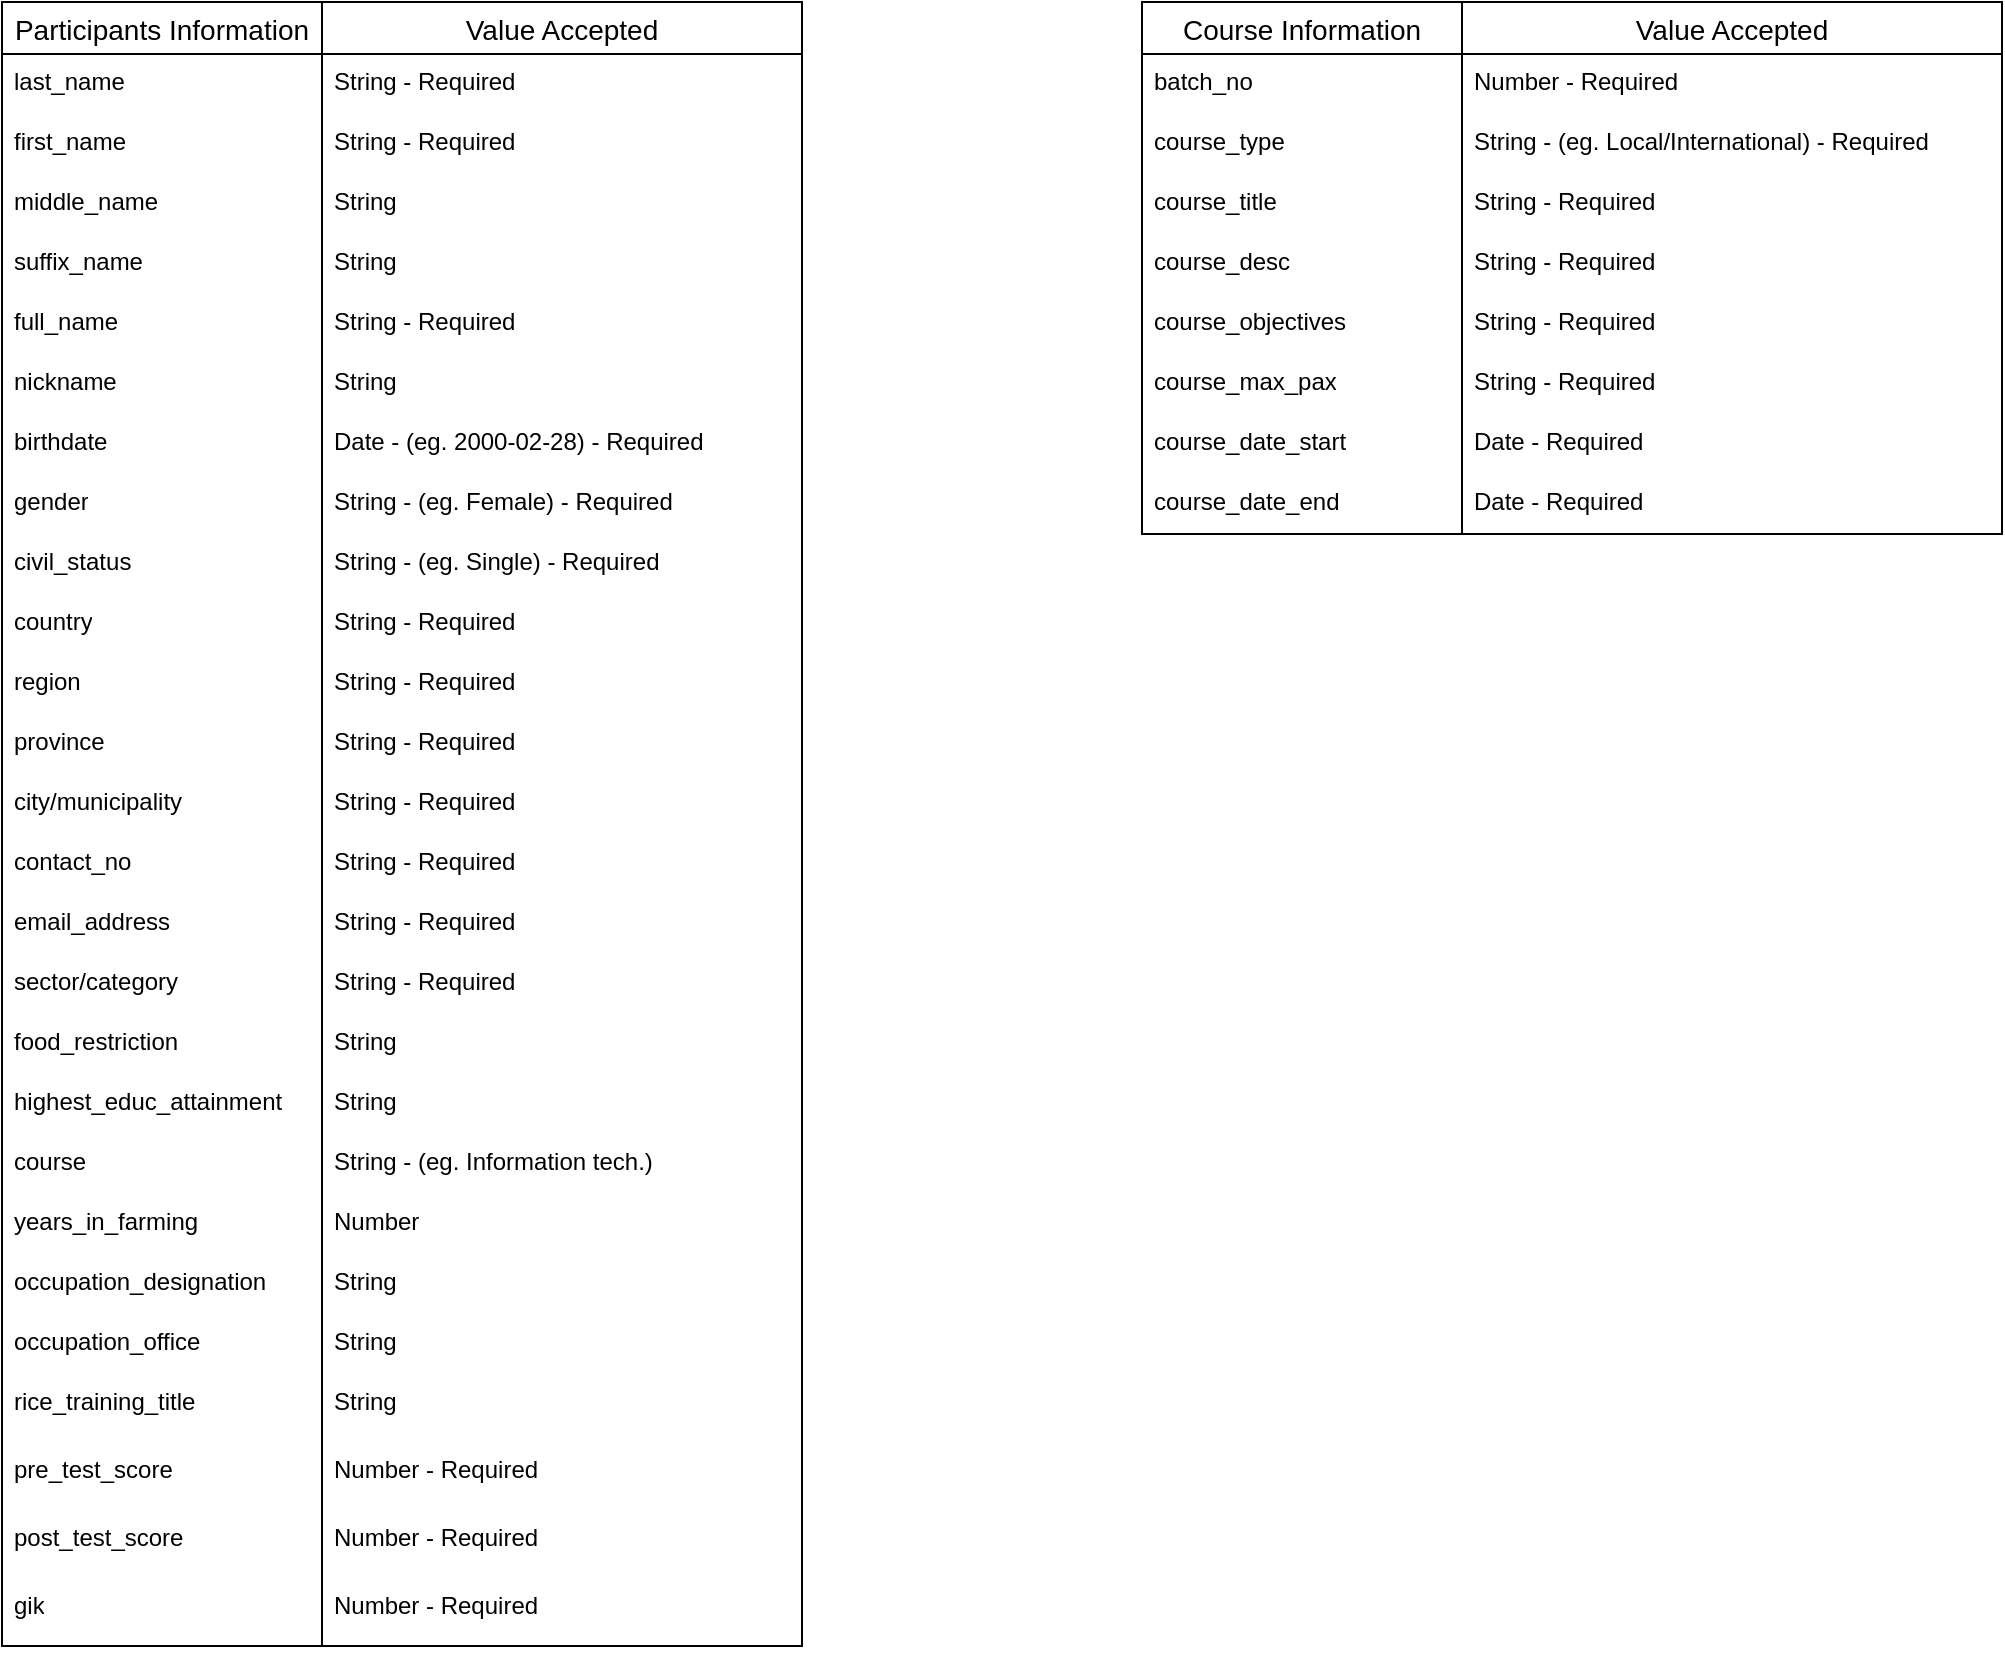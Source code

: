 <mxfile version="23.1.6" type="github">
  <diagram name="Page-1" id="wkThyrvtTFrxNtbkd9zi">
    <mxGraphModel dx="1969" dy="878" grid="1" gridSize="10" guides="1" tooltips="1" connect="1" arrows="1" fold="1" page="1" pageScale="1" pageWidth="1000" pageHeight="3000" math="0" shadow="0">
      <root>
        <mxCell id="0" />
        <mxCell id="1" parent="0" />
        <mxCell id="1Wus_C5IZrgHntz1qOqL-14" value="Participants Information" style="swimlane;fontStyle=0;childLayout=stackLayout;horizontal=1;startSize=26;horizontalStack=0;resizeParent=1;resizeParentMax=0;resizeLast=0;collapsible=1;marginBottom=0;align=center;fontSize=14;" parent="1" vertex="1">
          <mxGeometry x="80" y="80" width="160" height="822" as="geometry" />
        </mxCell>
        <mxCell id="1Wus_C5IZrgHntz1qOqL-15" value="last_name" style="text;strokeColor=none;fillColor=none;spacingLeft=4;spacingRight=4;overflow=hidden;rotatable=0;points=[[0,0.5],[1,0.5]];portConstraint=eastwest;fontSize=12;whiteSpace=wrap;html=1;" parent="1Wus_C5IZrgHntz1qOqL-14" vertex="1">
          <mxGeometry y="26" width="160" height="30" as="geometry" />
        </mxCell>
        <mxCell id="1Wus_C5IZrgHntz1qOqL-16" value="first_name" style="text;strokeColor=none;fillColor=none;spacingLeft=4;spacingRight=4;overflow=hidden;rotatable=0;points=[[0,0.5],[1,0.5]];portConstraint=eastwest;fontSize=12;whiteSpace=wrap;html=1;" parent="1Wus_C5IZrgHntz1qOqL-14" vertex="1">
          <mxGeometry y="56" width="160" height="30" as="geometry" />
        </mxCell>
        <mxCell id="1Wus_C5IZrgHntz1qOqL-17" value="middle_name" style="text;strokeColor=none;fillColor=none;spacingLeft=4;spacingRight=4;overflow=hidden;rotatable=0;points=[[0,0.5],[1,0.5]];portConstraint=eastwest;fontSize=12;whiteSpace=wrap;html=1;" parent="1Wus_C5IZrgHntz1qOqL-14" vertex="1">
          <mxGeometry y="86" width="160" height="30" as="geometry" />
        </mxCell>
        <mxCell id="1Wus_C5IZrgHntz1qOqL-25" value="suffix_name" style="text;strokeColor=none;fillColor=none;spacingLeft=4;spacingRight=4;overflow=hidden;rotatable=0;points=[[0,0.5],[1,0.5]];portConstraint=eastwest;fontSize=12;whiteSpace=wrap;html=1;" parent="1Wus_C5IZrgHntz1qOqL-14" vertex="1">
          <mxGeometry y="116" width="160" height="30" as="geometry" />
        </mxCell>
        <mxCell id="1Wus_C5IZrgHntz1qOqL-24" value="full_name" style="text;strokeColor=none;fillColor=none;spacingLeft=4;spacingRight=4;overflow=hidden;rotatable=0;points=[[0,0.5],[1,0.5]];portConstraint=eastwest;fontSize=12;whiteSpace=wrap;html=1;" parent="1Wus_C5IZrgHntz1qOqL-14" vertex="1">
          <mxGeometry y="146" width="160" height="30" as="geometry" />
        </mxCell>
        <mxCell id="1Wus_C5IZrgHntz1qOqL-23" value="nickname" style="text;strokeColor=none;fillColor=none;spacingLeft=4;spacingRight=4;overflow=hidden;rotatable=0;points=[[0,0.5],[1,0.5]];portConstraint=eastwest;fontSize=12;whiteSpace=wrap;html=1;" parent="1Wus_C5IZrgHntz1qOqL-14" vertex="1">
          <mxGeometry y="176" width="160" height="30" as="geometry" />
        </mxCell>
        <mxCell id="1Wus_C5IZrgHntz1qOqL-22" value="birthdate" style="text;strokeColor=none;fillColor=none;spacingLeft=4;spacingRight=4;overflow=hidden;rotatable=0;points=[[0,0.5],[1,0.5]];portConstraint=eastwest;fontSize=12;whiteSpace=wrap;html=1;" parent="1Wus_C5IZrgHntz1qOqL-14" vertex="1">
          <mxGeometry y="206" width="160" height="30" as="geometry" />
        </mxCell>
        <mxCell id="1Wus_C5IZrgHntz1qOqL-21" value="gender" style="text;strokeColor=none;fillColor=none;spacingLeft=4;spacingRight=4;overflow=hidden;rotatable=0;points=[[0,0.5],[1,0.5]];portConstraint=eastwest;fontSize=12;whiteSpace=wrap;html=1;" parent="1Wus_C5IZrgHntz1qOqL-14" vertex="1">
          <mxGeometry y="236" width="160" height="30" as="geometry" />
        </mxCell>
        <mxCell id="1Wus_C5IZrgHntz1qOqL-20" value="civil_status&amp;nbsp;" style="text;strokeColor=none;fillColor=none;spacingLeft=4;spacingRight=4;overflow=hidden;rotatable=0;points=[[0,0.5],[1,0.5]];portConstraint=eastwest;fontSize=12;whiteSpace=wrap;html=1;" parent="1Wus_C5IZrgHntz1qOqL-14" vertex="1">
          <mxGeometry y="266" width="160" height="30" as="geometry" />
        </mxCell>
        <mxCell id="1Wus_C5IZrgHntz1qOqL-19" value="country" style="text;strokeColor=none;fillColor=none;spacingLeft=4;spacingRight=4;overflow=hidden;rotatable=0;points=[[0,0.5],[1,0.5]];portConstraint=eastwest;fontSize=12;whiteSpace=wrap;html=1;" parent="1Wus_C5IZrgHntz1qOqL-14" vertex="1">
          <mxGeometry y="296" width="160" height="30" as="geometry" />
        </mxCell>
        <mxCell id="1Wus_C5IZrgHntz1qOqL-18" value="region" style="text;strokeColor=none;fillColor=none;spacingLeft=4;spacingRight=4;overflow=hidden;rotatable=0;points=[[0,0.5],[1,0.5]];portConstraint=eastwest;fontSize=12;whiteSpace=wrap;html=1;" parent="1Wus_C5IZrgHntz1qOqL-14" vertex="1">
          <mxGeometry y="326" width="160" height="30" as="geometry" />
        </mxCell>
        <mxCell id="1Wus_C5IZrgHntz1qOqL-33" value="province" style="text;strokeColor=none;fillColor=none;spacingLeft=4;spacingRight=4;overflow=hidden;rotatable=0;points=[[0,0.5],[1,0.5]];portConstraint=eastwest;fontSize=12;whiteSpace=wrap;html=1;" parent="1Wus_C5IZrgHntz1qOqL-14" vertex="1">
          <mxGeometry y="356" width="160" height="30" as="geometry" />
        </mxCell>
        <mxCell id="1Wus_C5IZrgHntz1qOqL-32" value="city/municipality" style="text;strokeColor=none;fillColor=none;spacingLeft=4;spacingRight=4;overflow=hidden;rotatable=0;points=[[0,0.5],[1,0.5]];portConstraint=eastwest;fontSize=12;whiteSpace=wrap;html=1;" parent="1Wus_C5IZrgHntz1qOqL-14" vertex="1">
          <mxGeometry y="386" width="160" height="30" as="geometry" />
        </mxCell>
        <mxCell id="1Wus_C5IZrgHntz1qOqL-31" value="contact_no" style="text;strokeColor=none;fillColor=none;spacingLeft=4;spacingRight=4;overflow=hidden;rotatable=0;points=[[0,0.5],[1,0.5]];portConstraint=eastwest;fontSize=12;whiteSpace=wrap;html=1;" parent="1Wus_C5IZrgHntz1qOqL-14" vertex="1">
          <mxGeometry y="416" width="160" height="30" as="geometry" />
        </mxCell>
        <mxCell id="1Wus_C5IZrgHntz1qOqL-34" value="email_address" style="text;strokeColor=none;fillColor=none;spacingLeft=4;spacingRight=4;overflow=hidden;rotatable=0;points=[[0,0.5],[1,0.5]];portConstraint=eastwest;fontSize=12;whiteSpace=wrap;html=1;" parent="1Wus_C5IZrgHntz1qOqL-14" vertex="1">
          <mxGeometry y="446" width="160" height="30" as="geometry" />
        </mxCell>
        <mxCell id="1Wus_C5IZrgHntz1qOqL-30" value="sector/category" style="text;strokeColor=none;fillColor=none;spacingLeft=4;spacingRight=4;overflow=hidden;rotatable=0;points=[[0,0.5],[1,0.5]];portConstraint=eastwest;fontSize=12;whiteSpace=wrap;html=1;" parent="1Wus_C5IZrgHntz1qOqL-14" vertex="1">
          <mxGeometry y="476" width="160" height="30" as="geometry" />
        </mxCell>
        <mxCell id="1Wus_C5IZrgHntz1qOqL-29" value="food_restriction" style="text;strokeColor=none;fillColor=none;spacingLeft=4;spacingRight=4;overflow=hidden;rotatable=0;points=[[0,0.5],[1,0.5]];portConstraint=eastwest;fontSize=12;whiteSpace=wrap;html=1;" parent="1Wus_C5IZrgHntz1qOqL-14" vertex="1">
          <mxGeometry y="506" width="160" height="30" as="geometry" />
        </mxCell>
        <mxCell id="1Wus_C5IZrgHntz1qOqL-28" value="highest_educ_attainment" style="text;strokeColor=none;fillColor=none;spacingLeft=4;spacingRight=4;overflow=hidden;rotatable=0;points=[[0,0.5],[1,0.5]];portConstraint=eastwest;fontSize=12;whiteSpace=wrap;html=1;" parent="1Wus_C5IZrgHntz1qOqL-14" vertex="1">
          <mxGeometry y="536" width="160" height="30" as="geometry" />
        </mxCell>
        <mxCell id="1Wus_C5IZrgHntz1qOqL-69" value="course&lt;span style=&quot;border-color: var(--border-color);&quot;&gt;&lt;/span&gt;" style="text;strokeColor=none;fillColor=none;spacingLeft=4;spacingRight=4;overflow=hidden;rotatable=0;points=[[0,0.5],[1,0.5]];portConstraint=eastwest;fontSize=12;whiteSpace=wrap;html=1;" parent="1Wus_C5IZrgHntz1qOqL-14" vertex="1">
          <mxGeometry y="566" width="160" height="30" as="geometry" />
        </mxCell>
        <mxCell id="1Wus_C5IZrgHntz1qOqL-27" value="years_in_farming" style="text;strokeColor=none;fillColor=none;spacingLeft=4;spacingRight=4;overflow=hidden;rotatable=0;points=[[0,0.5],[1,0.5]];portConstraint=eastwest;fontSize=12;whiteSpace=wrap;html=1;" parent="1Wus_C5IZrgHntz1qOqL-14" vertex="1">
          <mxGeometry y="596" width="160" height="30" as="geometry" />
        </mxCell>
        <mxCell id="1Wus_C5IZrgHntz1qOqL-39" value="occupation_designation" style="text;strokeColor=none;fillColor=none;spacingLeft=4;spacingRight=4;overflow=hidden;rotatable=0;points=[[0,0.5],[1,0.5]];portConstraint=eastwest;fontSize=12;whiteSpace=wrap;html=1;" parent="1Wus_C5IZrgHntz1qOqL-14" vertex="1">
          <mxGeometry y="626" width="160" height="30" as="geometry" />
        </mxCell>
        <mxCell id="1Wus_C5IZrgHntz1qOqL-38" value="occupation_office" style="text;strokeColor=none;fillColor=none;spacingLeft=4;spacingRight=4;overflow=hidden;rotatable=0;points=[[0,0.5],[1,0.5]];portConstraint=eastwest;fontSize=12;whiteSpace=wrap;html=1;" parent="1Wus_C5IZrgHntz1qOqL-14" vertex="1">
          <mxGeometry y="656" width="160" height="30" as="geometry" />
        </mxCell>
        <mxCell id="f5r-D00fu57WVipWGgKZ-21" value="rice_training_title" style="text;strokeColor=none;fillColor=none;spacingLeft=4;spacingRight=4;overflow=hidden;rotatable=0;points=[[0,0.5],[1,0.5]];portConstraint=eastwest;fontSize=12;whiteSpace=wrap;html=1;" vertex="1" parent="1Wus_C5IZrgHntz1qOqL-14">
          <mxGeometry y="686" width="160" height="34" as="geometry" />
        </mxCell>
        <mxCell id="f5r-D00fu57WVipWGgKZ-25" value="pre_test_score" style="text;strokeColor=none;fillColor=none;spacingLeft=4;spacingRight=4;overflow=hidden;rotatable=0;points=[[0,0.5],[1,0.5]];portConstraint=eastwest;fontSize=12;whiteSpace=wrap;html=1;" vertex="1" parent="1Wus_C5IZrgHntz1qOqL-14">
          <mxGeometry y="720" width="160" height="34" as="geometry" />
        </mxCell>
        <mxCell id="f5r-D00fu57WVipWGgKZ-24" value="post_test_score" style="text;strokeColor=none;fillColor=none;spacingLeft=4;spacingRight=4;overflow=hidden;rotatable=0;points=[[0,0.5],[1,0.5]];portConstraint=eastwest;fontSize=12;whiteSpace=wrap;html=1;" vertex="1" parent="1Wus_C5IZrgHntz1qOqL-14">
          <mxGeometry y="754" width="160" height="34" as="geometry" />
        </mxCell>
        <mxCell id="1Wus_C5IZrgHntz1qOqL-37" value="gik" style="text;strokeColor=none;fillColor=none;spacingLeft=4;spacingRight=4;overflow=hidden;rotatable=0;points=[[0,0.5],[1,0.5]];portConstraint=eastwest;fontSize=12;whiteSpace=wrap;html=1;" parent="1Wus_C5IZrgHntz1qOqL-14" vertex="1">
          <mxGeometry y="788" width="160" height="34" as="geometry" />
        </mxCell>
        <mxCell id="1Wus_C5IZrgHntz1qOqL-40" value="Value Accepted" style="swimlane;fontStyle=0;childLayout=stackLayout;horizontal=1;startSize=26;horizontalStack=0;resizeParent=1;resizeParentMax=0;resizeLast=0;collapsible=1;marginBottom=0;align=center;fontSize=14;" parent="1" vertex="1">
          <mxGeometry x="240" y="80" width="240" height="822" as="geometry" />
        </mxCell>
        <mxCell id="1Wus_C5IZrgHntz1qOqL-41" value="String - Required" style="text;strokeColor=none;fillColor=none;spacingLeft=4;spacingRight=4;overflow=hidden;rotatable=0;points=[[0,0.5],[1,0.5]];portConstraint=eastwest;fontSize=12;whiteSpace=wrap;html=1;" parent="1Wus_C5IZrgHntz1qOqL-40" vertex="1">
          <mxGeometry y="26" width="240" height="30" as="geometry" />
        </mxCell>
        <mxCell id="1Wus_C5IZrgHntz1qOqL-42" value="String - Required" style="text;strokeColor=none;fillColor=none;spacingLeft=4;spacingRight=4;overflow=hidden;rotatable=0;points=[[0,0.5],[1,0.5]];portConstraint=eastwest;fontSize=12;whiteSpace=wrap;html=1;" parent="1Wus_C5IZrgHntz1qOqL-40" vertex="1">
          <mxGeometry y="56" width="240" height="30" as="geometry" />
        </mxCell>
        <mxCell id="1Wus_C5IZrgHntz1qOqL-43" value="String" style="text;strokeColor=none;fillColor=none;spacingLeft=4;spacingRight=4;overflow=hidden;rotatable=0;points=[[0,0.5],[1,0.5]];portConstraint=eastwest;fontSize=12;whiteSpace=wrap;html=1;" parent="1Wus_C5IZrgHntz1qOqL-40" vertex="1">
          <mxGeometry y="86" width="240" height="30" as="geometry" />
        </mxCell>
        <mxCell id="1Wus_C5IZrgHntz1qOqL-44" value="String" style="text;strokeColor=none;fillColor=none;spacingLeft=4;spacingRight=4;overflow=hidden;rotatable=0;points=[[0,0.5],[1,0.5]];portConstraint=eastwest;fontSize=12;whiteSpace=wrap;html=1;" parent="1Wus_C5IZrgHntz1qOqL-40" vertex="1">
          <mxGeometry y="116" width="240" height="30" as="geometry" />
        </mxCell>
        <mxCell id="1Wus_C5IZrgHntz1qOqL-50" value="String - Required" style="text;strokeColor=none;fillColor=none;spacingLeft=4;spacingRight=4;overflow=hidden;rotatable=0;points=[[0,0.5],[1,0.5]];portConstraint=eastwest;fontSize=12;whiteSpace=wrap;html=1;" parent="1Wus_C5IZrgHntz1qOqL-40" vertex="1">
          <mxGeometry y="146" width="240" height="30" as="geometry" />
        </mxCell>
        <mxCell id="1Wus_C5IZrgHntz1qOqL-54" value="String" style="text;strokeColor=none;fillColor=none;spacingLeft=4;spacingRight=4;overflow=hidden;rotatable=0;points=[[0,0.5],[1,0.5]];portConstraint=eastwest;fontSize=12;whiteSpace=wrap;html=1;" parent="1Wus_C5IZrgHntz1qOqL-40" vertex="1">
          <mxGeometry y="176" width="240" height="30" as="geometry" />
        </mxCell>
        <mxCell id="1Wus_C5IZrgHntz1qOqL-53" value="Date - (eg. 2000-02-28) - Required&lt;br&gt;&amp;nbsp;" style="text;strokeColor=none;fillColor=none;spacingLeft=4;spacingRight=4;overflow=hidden;rotatable=0;points=[[0,0.5],[1,0.5]];portConstraint=eastwest;fontSize=12;whiteSpace=wrap;html=1;" parent="1Wus_C5IZrgHntz1qOqL-40" vertex="1">
          <mxGeometry y="206" width="240" height="30" as="geometry" />
        </mxCell>
        <mxCell id="1Wus_C5IZrgHntz1qOqL-52" value="String -&amp;nbsp;(eg. Female) - Required" style="text;strokeColor=none;fillColor=none;spacingLeft=4;spacingRight=4;overflow=hidden;rotatable=0;points=[[0,0.5],[1,0.5]];portConstraint=eastwest;fontSize=12;whiteSpace=wrap;html=1;" parent="1Wus_C5IZrgHntz1qOqL-40" vertex="1">
          <mxGeometry y="236" width="240" height="30" as="geometry" />
        </mxCell>
        <mxCell id="1Wus_C5IZrgHntz1qOqL-51" value="String - (eg. Single) - Required" style="text;strokeColor=none;fillColor=none;spacingLeft=4;spacingRight=4;overflow=hidden;rotatable=0;points=[[0,0.5],[1,0.5]];portConstraint=eastwest;fontSize=12;whiteSpace=wrap;html=1;" parent="1Wus_C5IZrgHntz1qOqL-40" vertex="1">
          <mxGeometry y="266" width="240" height="30" as="geometry" />
        </mxCell>
        <mxCell id="1Wus_C5IZrgHntz1qOqL-49" value="String - Required" style="text;strokeColor=none;fillColor=none;spacingLeft=4;spacingRight=4;overflow=hidden;rotatable=0;points=[[0,0.5],[1,0.5]];portConstraint=eastwest;fontSize=12;whiteSpace=wrap;html=1;" parent="1Wus_C5IZrgHntz1qOqL-40" vertex="1">
          <mxGeometry y="296" width="240" height="30" as="geometry" />
        </mxCell>
        <mxCell id="1Wus_C5IZrgHntz1qOqL-48" value="String&amp;nbsp;- Required" style="text;strokeColor=none;fillColor=none;spacingLeft=4;spacingRight=4;overflow=hidden;rotatable=0;points=[[0,0.5],[1,0.5]];portConstraint=eastwest;fontSize=12;whiteSpace=wrap;html=1;" parent="1Wus_C5IZrgHntz1qOqL-40" vertex="1">
          <mxGeometry y="326" width="240" height="30" as="geometry" />
        </mxCell>
        <mxCell id="1Wus_C5IZrgHntz1qOqL-47" value="String&amp;nbsp;- Required" style="text;strokeColor=none;fillColor=none;spacingLeft=4;spacingRight=4;overflow=hidden;rotatable=0;points=[[0,0.5],[1,0.5]];portConstraint=eastwest;fontSize=12;whiteSpace=wrap;html=1;" parent="1Wus_C5IZrgHntz1qOqL-40" vertex="1">
          <mxGeometry y="356" width="240" height="30" as="geometry" />
        </mxCell>
        <mxCell id="1Wus_C5IZrgHntz1qOqL-46" value="String&amp;nbsp;- Required" style="text;strokeColor=none;fillColor=none;spacingLeft=4;spacingRight=4;overflow=hidden;rotatable=0;points=[[0,0.5],[1,0.5]];portConstraint=eastwest;fontSize=12;whiteSpace=wrap;html=1;" parent="1Wus_C5IZrgHntz1qOqL-40" vertex="1">
          <mxGeometry y="386" width="240" height="30" as="geometry" />
        </mxCell>
        <mxCell id="1Wus_C5IZrgHntz1qOqL-45" value="String&amp;nbsp;- Required" style="text;strokeColor=none;fillColor=none;spacingLeft=4;spacingRight=4;overflow=hidden;rotatable=0;points=[[0,0.5],[1,0.5]];portConstraint=eastwest;fontSize=12;whiteSpace=wrap;html=1;" parent="1Wus_C5IZrgHntz1qOqL-40" vertex="1">
          <mxGeometry y="416" width="240" height="30" as="geometry" />
        </mxCell>
        <mxCell id="1Wus_C5IZrgHntz1qOqL-59" value="String&amp;nbsp;- Required" style="text;strokeColor=none;fillColor=none;spacingLeft=4;spacingRight=4;overflow=hidden;rotatable=0;points=[[0,0.5],[1,0.5]];portConstraint=eastwest;fontSize=12;whiteSpace=wrap;html=1;" parent="1Wus_C5IZrgHntz1qOqL-40" vertex="1">
          <mxGeometry y="446" width="240" height="30" as="geometry" />
        </mxCell>
        <mxCell id="1Wus_C5IZrgHntz1qOqL-64" value="String&amp;nbsp;- Required" style="text;strokeColor=none;fillColor=none;spacingLeft=4;spacingRight=4;overflow=hidden;rotatable=0;points=[[0,0.5],[1,0.5]];portConstraint=eastwest;fontSize=12;whiteSpace=wrap;html=1;" parent="1Wus_C5IZrgHntz1qOqL-40" vertex="1">
          <mxGeometry y="476" width="240" height="30" as="geometry" />
        </mxCell>
        <mxCell id="1Wus_C5IZrgHntz1qOqL-63" value="String" style="text;strokeColor=none;fillColor=none;spacingLeft=4;spacingRight=4;overflow=hidden;rotatable=0;points=[[0,0.5],[1,0.5]];portConstraint=eastwest;fontSize=12;whiteSpace=wrap;html=1;" parent="1Wus_C5IZrgHntz1qOqL-40" vertex="1">
          <mxGeometry y="506" width="240" height="30" as="geometry" />
        </mxCell>
        <mxCell id="1Wus_C5IZrgHntz1qOqL-62" value="String" style="text;strokeColor=none;fillColor=none;spacingLeft=4;spacingRight=4;overflow=hidden;rotatable=0;points=[[0,0.5],[1,0.5]];portConstraint=eastwest;fontSize=12;whiteSpace=wrap;html=1;" parent="1Wus_C5IZrgHntz1qOqL-40" vertex="1">
          <mxGeometry y="536" width="240" height="30" as="geometry" />
        </mxCell>
        <mxCell id="1Wus_C5IZrgHntz1qOqL-61" value="String - (eg. Information tech.)" style="text;strokeColor=none;fillColor=none;spacingLeft=4;spacingRight=4;overflow=hidden;rotatable=0;points=[[0,0.5],[1,0.5]];portConstraint=eastwest;fontSize=12;whiteSpace=wrap;html=1;" parent="1Wus_C5IZrgHntz1qOqL-40" vertex="1">
          <mxGeometry y="566" width="240" height="30" as="geometry" />
        </mxCell>
        <mxCell id="1Wus_C5IZrgHntz1qOqL-58" value="Number" style="text;strokeColor=none;fillColor=none;spacingLeft=4;spacingRight=4;overflow=hidden;rotatable=0;points=[[0,0.5],[1,0.5]];portConstraint=eastwest;fontSize=12;whiteSpace=wrap;html=1;" parent="1Wus_C5IZrgHntz1qOqL-40" vertex="1">
          <mxGeometry y="596" width="240" height="30" as="geometry" />
        </mxCell>
        <mxCell id="1Wus_C5IZrgHntz1qOqL-57" value="String" style="text;strokeColor=none;fillColor=none;spacingLeft=4;spacingRight=4;overflow=hidden;rotatable=0;points=[[0,0.5],[1,0.5]];portConstraint=eastwest;fontSize=12;whiteSpace=wrap;html=1;" parent="1Wus_C5IZrgHntz1qOqL-40" vertex="1">
          <mxGeometry y="626" width="240" height="30" as="geometry" />
        </mxCell>
        <mxCell id="1Wus_C5IZrgHntz1qOqL-56" value="String" style="text;strokeColor=none;fillColor=none;spacingLeft=4;spacingRight=4;overflow=hidden;rotatable=0;points=[[0,0.5],[1,0.5]];portConstraint=eastwest;fontSize=12;whiteSpace=wrap;html=1;" parent="1Wus_C5IZrgHntz1qOqL-40" vertex="1">
          <mxGeometry y="656" width="240" height="30" as="geometry" />
        </mxCell>
        <mxCell id="1Wus_C5IZrgHntz1qOqL-55" value="String" style="text;strokeColor=none;fillColor=none;spacingLeft=4;spacingRight=4;overflow=hidden;rotatable=0;points=[[0,0.5],[1,0.5]];portConstraint=eastwest;fontSize=12;whiteSpace=wrap;html=1;" parent="1Wus_C5IZrgHntz1qOqL-40" vertex="1">
          <mxGeometry y="686" width="240" height="34" as="geometry" />
        </mxCell>
        <mxCell id="f5r-D00fu57WVipWGgKZ-20" value="Number - Required" style="text;strokeColor=none;fillColor=none;spacingLeft=4;spacingRight=4;overflow=hidden;rotatable=0;points=[[0,0.5],[1,0.5]];portConstraint=eastwest;fontSize=12;whiteSpace=wrap;html=1;" vertex="1" parent="1Wus_C5IZrgHntz1qOqL-40">
          <mxGeometry y="720" width="240" height="34" as="geometry" />
        </mxCell>
        <mxCell id="f5r-D00fu57WVipWGgKZ-23" value="Number - Required" style="text;strokeColor=none;fillColor=none;spacingLeft=4;spacingRight=4;overflow=hidden;rotatable=0;points=[[0,0.5],[1,0.5]];portConstraint=eastwest;fontSize=12;whiteSpace=wrap;html=1;" vertex="1" parent="1Wus_C5IZrgHntz1qOqL-40">
          <mxGeometry y="754" width="240" height="34" as="geometry" />
        </mxCell>
        <mxCell id="f5r-D00fu57WVipWGgKZ-22" value="Number - Required" style="text;strokeColor=none;fillColor=none;spacingLeft=4;spacingRight=4;overflow=hidden;rotatable=0;points=[[0,0.5],[1,0.5]];portConstraint=eastwest;fontSize=12;whiteSpace=wrap;html=1;" vertex="1" parent="1Wus_C5IZrgHntz1qOqL-40">
          <mxGeometry y="788" width="240" height="34" as="geometry" />
        </mxCell>
        <mxCell id="f5r-D00fu57WVipWGgKZ-1" value="Course Information" style="swimlane;fontStyle=0;childLayout=stackLayout;horizontal=1;startSize=26;horizontalStack=0;resizeParent=1;resizeParentMax=0;resizeLast=0;collapsible=1;marginBottom=0;align=center;fontSize=14;" vertex="1" parent="1">
          <mxGeometry x="650" y="80" width="160" height="266" as="geometry" />
        </mxCell>
        <mxCell id="f5r-D00fu57WVipWGgKZ-2" value="batch_no" style="text;strokeColor=none;fillColor=none;spacingLeft=4;spacingRight=4;overflow=hidden;rotatable=0;points=[[0,0.5],[1,0.5]];portConstraint=eastwest;fontSize=12;whiteSpace=wrap;html=1;" vertex="1" parent="f5r-D00fu57WVipWGgKZ-1">
          <mxGeometry y="26" width="160" height="30" as="geometry" />
        </mxCell>
        <mxCell id="f5r-D00fu57WVipWGgKZ-3" value="course_type" style="text;strokeColor=none;fillColor=none;spacingLeft=4;spacingRight=4;overflow=hidden;rotatable=0;points=[[0,0.5],[1,0.5]];portConstraint=eastwest;fontSize=12;whiteSpace=wrap;html=1;" vertex="1" parent="f5r-D00fu57WVipWGgKZ-1">
          <mxGeometry y="56" width="160" height="30" as="geometry" />
        </mxCell>
        <mxCell id="f5r-D00fu57WVipWGgKZ-4" value="course_title" style="text;strokeColor=none;fillColor=none;spacingLeft=4;spacingRight=4;overflow=hidden;rotatable=0;points=[[0,0.5],[1,0.5]];portConstraint=eastwest;fontSize=12;whiteSpace=wrap;html=1;" vertex="1" parent="f5r-D00fu57WVipWGgKZ-1">
          <mxGeometry y="86" width="160" height="30" as="geometry" />
        </mxCell>
        <mxCell id="f5r-D00fu57WVipWGgKZ-5" value="course_desc" style="text;strokeColor=none;fillColor=none;spacingLeft=4;spacingRight=4;overflow=hidden;rotatable=0;points=[[0,0.5],[1,0.5]];portConstraint=eastwest;fontSize=12;whiteSpace=wrap;html=1;" vertex="1" parent="f5r-D00fu57WVipWGgKZ-1">
          <mxGeometry y="116" width="160" height="30" as="geometry" />
        </mxCell>
        <mxCell id="f5r-D00fu57WVipWGgKZ-6" value="course_objectives" style="text;strokeColor=none;fillColor=none;spacingLeft=4;spacingRight=4;overflow=hidden;rotatable=0;points=[[0,0.5],[1,0.5]];portConstraint=eastwest;fontSize=12;whiteSpace=wrap;html=1;" vertex="1" parent="f5r-D00fu57WVipWGgKZ-1">
          <mxGeometry y="146" width="160" height="30" as="geometry" />
        </mxCell>
        <mxCell id="f5r-D00fu57WVipWGgKZ-7" value="course_max_pax" style="text;strokeColor=none;fillColor=none;spacingLeft=4;spacingRight=4;overflow=hidden;rotatable=0;points=[[0,0.5],[1,0.5]];portConstraint=eastwest;fontSize=12;whiteSpace=wrap;html=1;" vertex="1" parent="f5r-D00fu57WVipWGgKZ-1">
          <mxGeometry y="176" width="160" height="30" as="geometry" />
        </mxCell>
        <mxCell id="f5r-D00fu57WVipWGgKZ-10" value="course_date_start" style="text;strokeColor=none;fillColor=none;spacingLeft=4;spacingRight=4;overflow=hidden;rotatable=0;points=[[0,0.5],[1,0.5]];portConstraint=eastwest;fontSize=12;whiteSpace=wrap;html=1;" vertex="1" parent="f5r-D00fu57WVipWGgKZ-1">
          <mxGeometry y="206" width="160" height="30" as="geometry" />
        </mxCell>
        <mxCell id="f5r-D00fu57WVipWGgKZ-9" value="course_date_end" style="text;strokeColor=none;fillColor=none;spacingLeft=4;spacingRight=4;overflow=hidden;rotatable=0;points=[[0,0.5],[1,0.5]];portConstraint=eastwest;fontSize=12;whiteSpace=wrap;html=1;" vertex="1" parent="f5r-D00fu57WVipWGgKZ-1">
          <mxGeometry y="236" width="160" height="30" as="geometry" />
        </mxCell>
        <mxCell id="f5r-D00fu57WVipWGgKZ-11" value="Value Accepted" style="swimlane;fontStyle=0;childLayout=stackLayout;horizontal=1;startSize=26;horizontalStack=0;resizeParent=1;resizeParentMax=0;resizeLast=0;collapsible=1;marginBottom=0;align=center;fontSize=14;" vertex="1" parent="1">
          <mxGeometry x="810" y="80" width="270" height="266" as="geometry" />
        </mxCell>
        <mxCell id="f5r-D00fu57WVipWGgKZ-12" value="Number - Required" style="text;strokeColor=none;fillColor=none;spacingLeft=4;spacingRight=4;overflow=hidden;rotatable=0;points=[[0,0.5],[1,0.5]];portConstraint=eastwest;fontSize=12;whiteSpace=wrap;html=1;" vertex="1" parent="f5r-D00fu57WVipWGgKZ-11">
          <mxGeometry y="26" width="270" height="30" as="geometry" />
        </mxCell>
        <mxCell id="f5r-D00fu57WVipWGgKZ-13" value="String - (eg. Local/International) - Required" style="text;strokeColor=none;fillColor=none;spacingLeft=4;spacingRight=4;overflow=hidden;rotatable=0;points=[[0,0.5],[1,0.5]];portConstraint=eastwest;fontSize=12;whiteSpace=wrap;html=1;" vertex="1" parent="f5r-D00fu57WVipWGgKZ-11">
          <mxGeometry y="56" width="270" height="30" as="geometry" />
        </mxCell>
        <mxCell id="f5r-D00fu57WVipWGgKZ-14" value="String - Required" style="text;strokeColor=none;fillColor=none;spacingLeft=4;spacingRight=4;overflow=hidden;rotatable=0;points=[[0,0.5],[1,0.5]];portConstraint=eastwest;fontSize=12;whiteSpace=wrap;html=1;" vertex="1" parent="f5r-D00fu57WVipWGgKZ-11">
          <mxGeometry y="86" width="270" height="30" as="geometry" />
        </mxCell>
        <mxCell id="f5r-D00fu57WVipWGgKZ-19" value="String - Required" style="text;strokeColor=none;fillColor=none;spacingLeft=4;spacingRight=4;overflow=hidden;rotatable=0;points=[[0,0.5],[1,0.5]];portConstraint=eastwest;fontSize=12;whiteSpace=wrap;html=1;" vertex="1" parent="f5r-D00fu57WVipWGgKZ-11">
          <mxGeometry y="116" width="270" height="30" as="geometry" />
        </mxCell>
        <mxCell id="f5r-D00fu57WVipWGgKZ-18" value="String - Required" style="text;strokeColor=none;fillColor=none;spacingLeft=4;spacingRight=4;overflow=hidden;rotatable=0;points=[[0,0.5],[1,0.5]];portConstraint=eastwest;fontSize=12;whiteSpace=wrap;html=1;" vertex="1" parent="f5r-D00fu57WVipWGgKZ-11">
          <mxGeometry y="146" width="270" height="30" as="geometry" />
        </mxCell>
        <mxCell id="f5r-D00fu57WVipWGgKZ-17" value="String - Required" style="text;strokeColor=none;fillColor=none;spacingLeft=4;spacingRight=4;overflow=hidden;rotatable=0;points=[[0,0.5],[1,0.5]];portConstraint=eastwest;fontSize=12;whiteSpace=wrap;html=1;" vertex="1" parent="f5r-D00fu57WVipWGgKZ-11">
          <mxGeometry y="176" width="270" height="30" as="geometry" />
        </mxCell>
        <mxCell id="f5r-D00fu57WVipWGgKZ-16" value="Date - Required" style="text;strokeColor=none;fillColor=none;spacingLeft=4;spacingRight=4;overflow=hidden;rotatable=0;points=[[0,0.5],[1,0.5]];portConstraint=eastwest;fontSize=12;whiteSpace=wrap;html=1;" vertex="1" parent="f5r-D00fu57WVipWGgKZ-11">
          <mxGeometry y="206" width="270" height="30" as="geometry" />
        </mxCell>
        <mxCell id="f5r-D00fu57WVipWGgKZ-15" value="Date - Required" style="text;strokeColor=none;fillColor=none;spacingLeft=4;spacingRight=4;overflow=hidden;rotatable=0;points=[[0,0.5],[1,0.5]];portConstraint=eastwest;fontSize=12;whiteSpace=wrap;html=1;" vertex="1" parent="f5r-D00fu57WVipWGgKZ-11">
          <mxGeometry y="236" width="270" height="30" as="geometry" />
        </mxCell>
      </root>
    </mxGraphModel>
  </diagram>
</mxfile>
